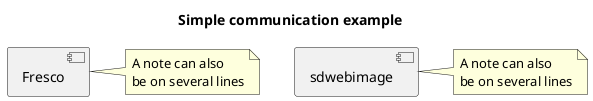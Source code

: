 @startuml

title Simple communication example

component Fresco

note right of [Fresco]
  A note can also
  be on several lines
end note

component sdwebimage

note right of [sdwebimage]
  A note can also
  be on several lines
end note


@enduml